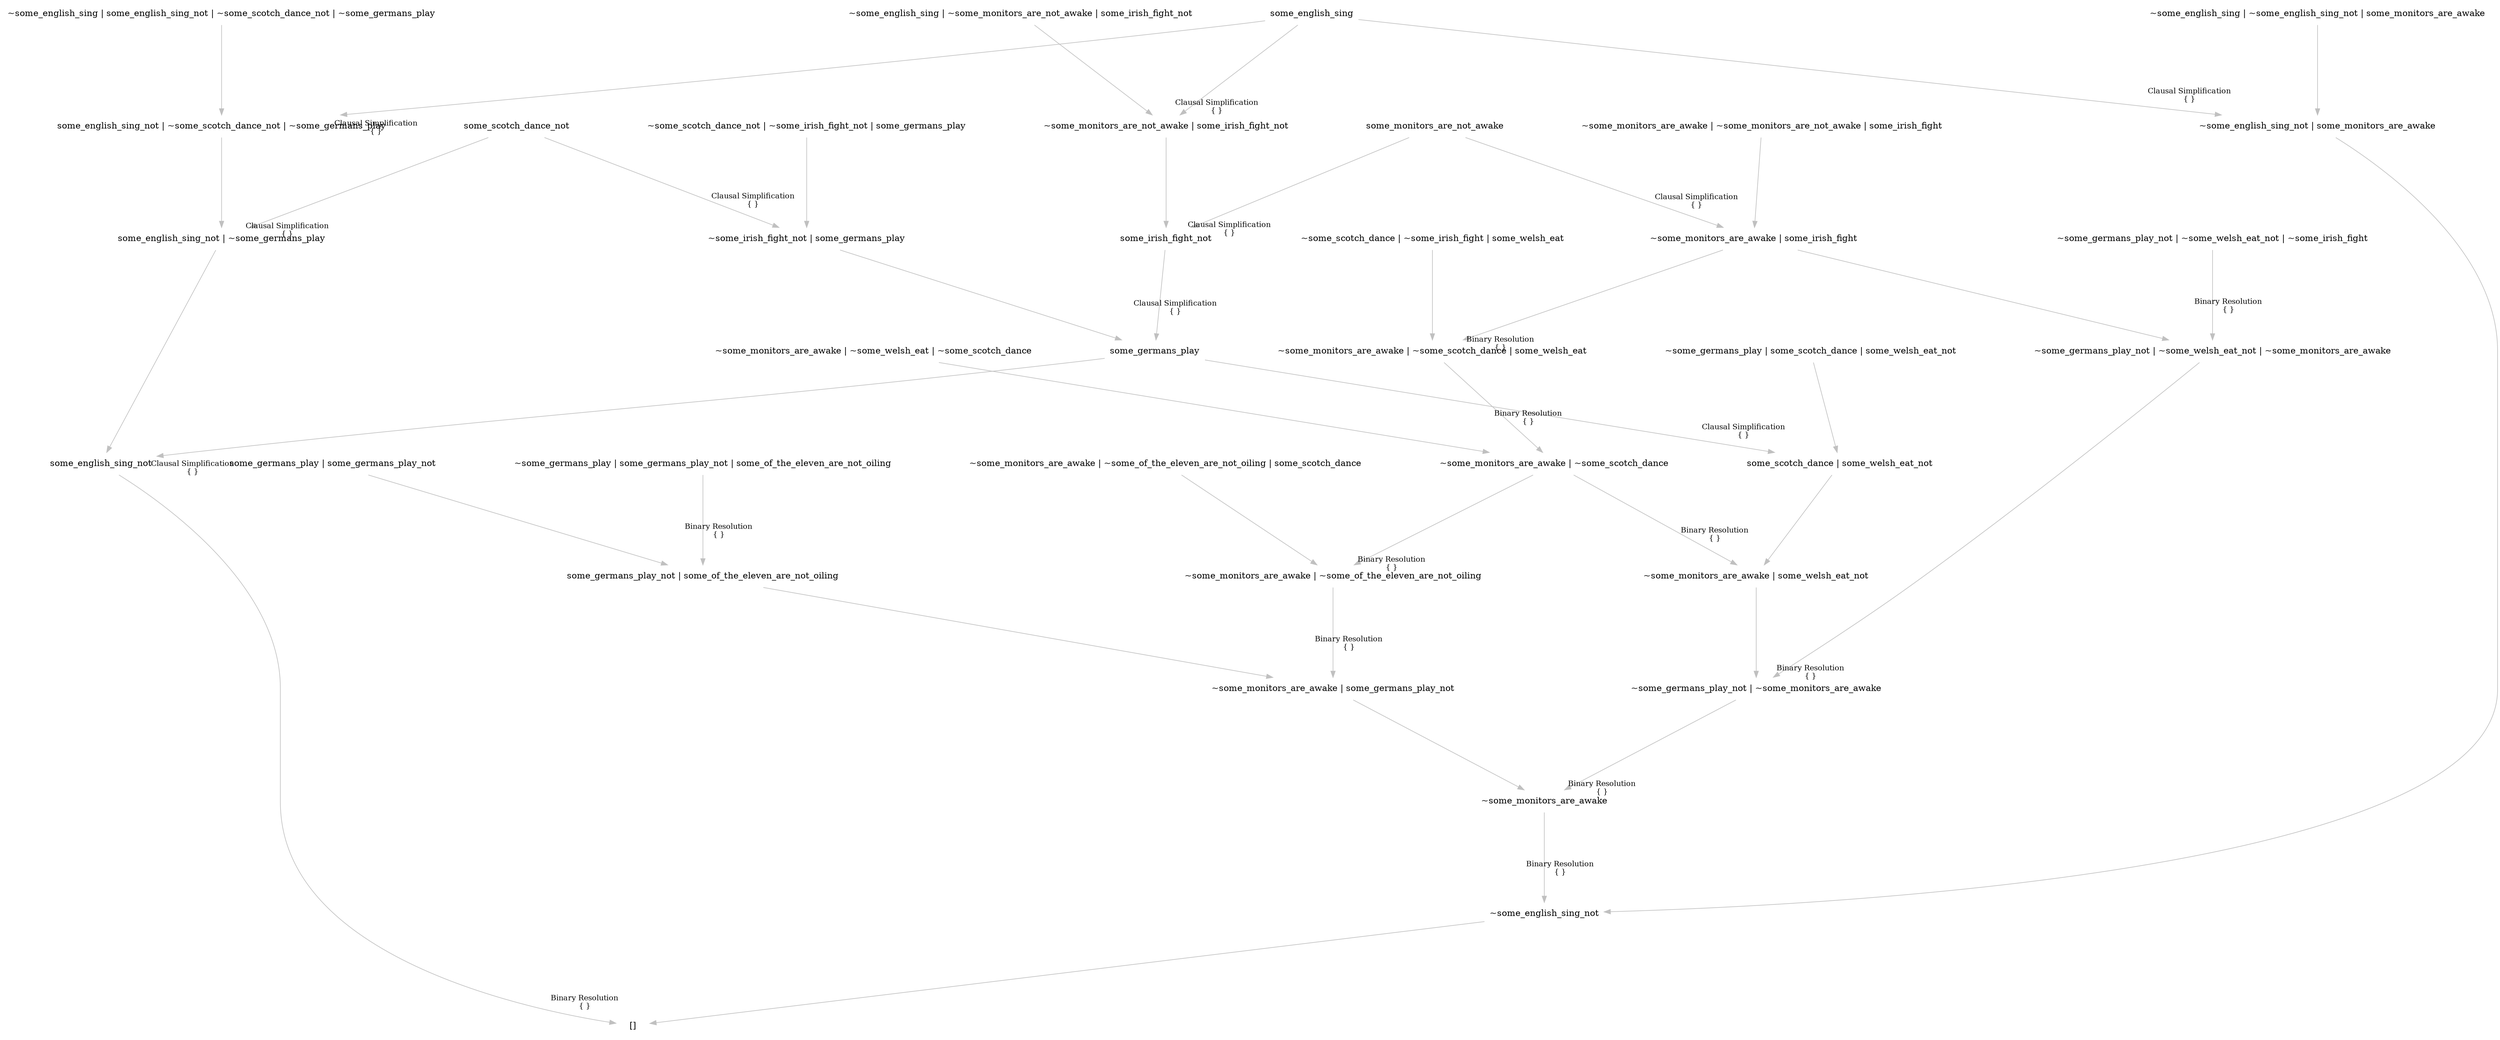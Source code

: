 digraph {
	nodesep="1.5"; ranksep=2;
	node [shape=plaintext];
	edge [color=gray];
	"some_english_sing_not" -> "[]" [labelfontcolor=black,labelfontsize="12",headlabel="Binary Resolution\n{ }",labeldistance="6"];
	"some_germans_play" -> "some_english_sing_not" [labelfontcolor=black,labelfontsize="12",headlabel="Clausal Simplification\n{ }",labeldistance="6"];
	"some_irish_fight_not" -> "some_germans_play" [labelfontcolor=black,labelfontsize="12",headlabel="Clausal Simplification\n{ }",labeldistance="6"];
	"some_monitors_are_not_awake" -> "some_irish_fight_not" [labelfontcolor=black,labelfontsize="12",headlabel="Clausal Simplification\n{ }",labeldistance="6"];
	"~some_monitors_are_not_awake | some_irish_fight_not" -> "some_irish_fight_not" ;
	"some_english_sing" -> "~some_monitors_are_not_awake | some_irish_fight_not" [labelfontcolor=black,labelfontsize="12",headlabel="Clausal Simplification\n{ }",labeldistance="6"];
	"~some_english_sing | ~some_monitors_are_not_awake | some_irish_fight_not" -> "~some_monitors_are_not_awake | some_irish_fight_not" ;
	"~some_irish_fight_not | some_germans_play" -> "some_germans_play" ;
	"some_scotch_dance_not" -> "~some_irish_fight_not | some_germans_play" [labelfontcolor=black,labelfontsize="12",headlabel="Clausal Simplification\n{ }",labeldistance="6"];
	"~some_scotch_dance_not | ~some_irish_fight_not | some_germans_play" -> "~some_irish_fight_not | some_germans_play" ;
	"some_english_sing_not | ~some_germans_play" -> "some_english_sing_not" ;
	"some_scotch_dance_not" -> "some_english_sing_not | ~some_germans_play" [labelfontcolor=black,labelfontsize="12",headlabel="Clausal Simplification\n{ }",labeldistance="6"];
	"some_english_sing_not | ~some_scotch_dance_not | ~some_germans_play" -> "some_english_sing_not | ~some_germans_play" ;
	"some_english_sing" -> "some_english_sing_not | ~some_scotch_dance_not | ~some_germans_play" [labelfontcolor=black,labelfontsize="12",headlabel="Clausal Simplification\n{ }",labeldistance="6"];
	"~some_english_sing | some_english_sing_not | ~some_scotch_dance_not | ~some_germans_play" -> "some_english_sing_not | ~some_scotch_dance_not | ~some_germans_play" ;
	"~some_english_sing_not" -> "[]" ;
	"~some_monitors_are_awake" -> "~some_english_sing_not" [labelfontcolor=black,labelfontsize="12",headlabel="Binary Resolution\n{ }",labeldistance="6"];
	"~some_germans_play_not | ~some_monitors_are_awake" -> "~some_monitors_are_awake" [labelfontcolor=black,labelfontsize="12",headlabel="Binary Resolution\n{ }",labeldistance="6"];
	"~some_germans_play_not | ~some_welsh_eat_not | ~some_monitors_are_awake" -> "~some_germans_play_not | ~some_monitors_are_awake" [labelfontcolor=black,labelfontsize="12",headlabel="Binary Resolution\n{ }",labeldistance="6"];
	"~some_germans_play_not | ~some_welsh_eat_not | ~some_irish_fight" -> "~some_germans_play_not | ~some_welsh_eat_not | ~some_monitors_are_awake" [labelfontcolor=black,labelfontsize="12",headlabel="Binary Resolution\n{ }",labeldistance="6"];
	"~some_monitors_are_awake | some_irish_fight" -> "~some_germans_play_not | ~some_welsh_eat_not | ~some_monitors_are_awake" ;
	"some_monitors_are_not_awake" -> "~some_monitors_are_awake | some_irish_fight" [labelfontcolor=black,labelfontsize="12",headlabel="Clausal Simplification\n{ }",labeldistance="6"];
	"~some_monitors_are_awake | ~some_monitors_are_not_awake | some_irish_fight" -> "~some_monitors_are_awake | some_irish_fight" ;
	"~some_monitors_are_awake | some_welsh_eat_not" -> "~some_germans_play_not | ~some_monitors_are_awake" ;
	"~some_monitors_are_awake | ~some_scotch_dance" -> "~some_monitors_are_awake | some_welsh_eat_not" [labelfontcolor=black,labelfontsize="12",headlabel="Binary Resolution\n{ }",labeldistance="6"];
	"~some_monitors_are_awake | ~some_scotch_dance | some_welsh_eat" -> "~some_monitors_are_awake | ~some_scotch_dance" [labelfontcolor=black,labelfontsize="12",headlabel="Binary Resolution\n{ }",labeldistance="6"];
	"~some_monitors_are_awake | some_irish_fight" -> "~some_monitors_are_awake | ~some_scotch_dance | some_welsh_eat" [labelfontcolor=black,labelfontsize="12",headlabel="Binary Resolution\n{ }",labeldistance="6"];
	"~some_scotch_dance | ~some_irish_fight | some_welsh_eat" -> "~some_monitors_are_awake | ~some_scotch_dance | some_welsh_eat" ;
	"~some_monitors_are_awake | ~some_welsh_eat | ~some_scotch_dance" -> "~some_monitors_are_awake | ~some_scotch_dance" ;
	"some_scotch_dance | some_welsh_eat_not" -> "~some_monitors_are_awake | some_welsh_eat_not" ;
	"some_germans_play" -> "some_scotch_dance | some_welsh_eat_not" [labelfontcolor=black,labelfontsize="12",headlabel="Clausal Simplification\n{ }",labeldistance="6"];
	"~some_germans_play | some_scotch_dance | some_welsh_eat_not" -> "some_scotch_dance | some_welsh_eat_not" ;
	"~some_monitors_are_awake | some_germans_play_not" -> "~some_monitors_are_awake" ;
	"~some_monitors_are_awake | ~some_of_the_eleven_are_not_oiling" -> "~some_monitors_are_awake | some_germans_play_not" [labelfontcolor=black,labelfontsize="12",headlabel="Binary Resolution\n{ }",labeldistance="6"];
	"~some_monitors_are_awake | ~some_scotch_dance" -> "~some_monitors_are_awake | ~some_of_the_eleven_are_not_oiling" [labelfontcolor=black,labelfontsize="12",headlabel="Binary Resolution\n{ }",labeldistance="6"];
	"~some_monitors_are_awake | ~some_of_the_eleven_are_not_oiling | some_scotch_dance" -> "~some_monitors_are_awake | ~some_of_the_eleven_are_not_oiling" ;
	"some_germans_play_not | some_of_the_eleven_are_not_oiling" -> "~some_monitors_are_awake | some_germans_play_not" ;
	"~some_germans_play | some_germans_play_not | some_of_the_eleven_are_not_oiling" -> "some_germans_play_not | some_of_the_eleven_are_not_oiling" [labelfontcolor=black,labelfontsize="12",headlabel="Binary Resolution\n{ }",labeldistance="6"];
	"some_germans_play | some_germans_play_not" -> "some_germans_play_not | some_of_the_eleven_are_not_oiling" ;
	"~some_english_sing_not | some_monitors_are_awake" -> "~some_english_sing_not" ;
	"some_english_sing" -> "~some_english_sing_not | some_monitors_are_awake" [labelfontcolor=black,labelfontsize="12",headlabel="Clausal Simplification\n{ }",labeldistance="6"];
	"~some_english_sing | ~some_english_sing_not | some_monitors_are_awake" -> "~some_english_sing_not | some_monitors_are_awake" ;
}

